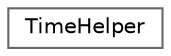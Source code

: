 digraph "Graphical Class Hierarchy"
{
 // LATEX_PDF_SIZE
  bgcolor="transparent";
  edge [fontname=Helvetica,fontsize=10,labelfontname=Helvetica,labelfontsize=10];
  node [fontname=Helvetica,fontsize=10,shape=box,height=0.2,width=0.4];
  rankdir="LR";
  Node0 [id="Node000000",label="TimeHelper",height=0.2,width=0.4,color="grey40", fillcolor="white", style="filled",URL="$class_time_helper.html",tooltip="A utility class for handling date and time operations."];
}
